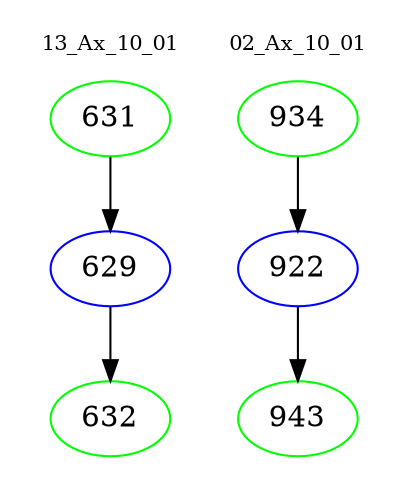 digraph{
subgraph cluster_0 {
color = white
label = "13_Ax_10_01";
fontsize=10;
T0_631 [label="631", color="green"]
T0_631 -> T0_629 [color="black"]
T0_629 [label="629", color="blue"]
T0_629 -> T0_632 [color="black"]
T0_632 [label="632", color="green"]
}
subgraph cluster_1 {
color = white
label = "02_Ax_10_01";
fontsize=10;
T1_934 [label="934", color="green"]
T1_934 -> T1_922 [color="black"]
T1_922 [label="922", color="blue"]
T1_922 -> T1_943 [color="black"]
T1_943 [label="943", color="green"]
}
}
